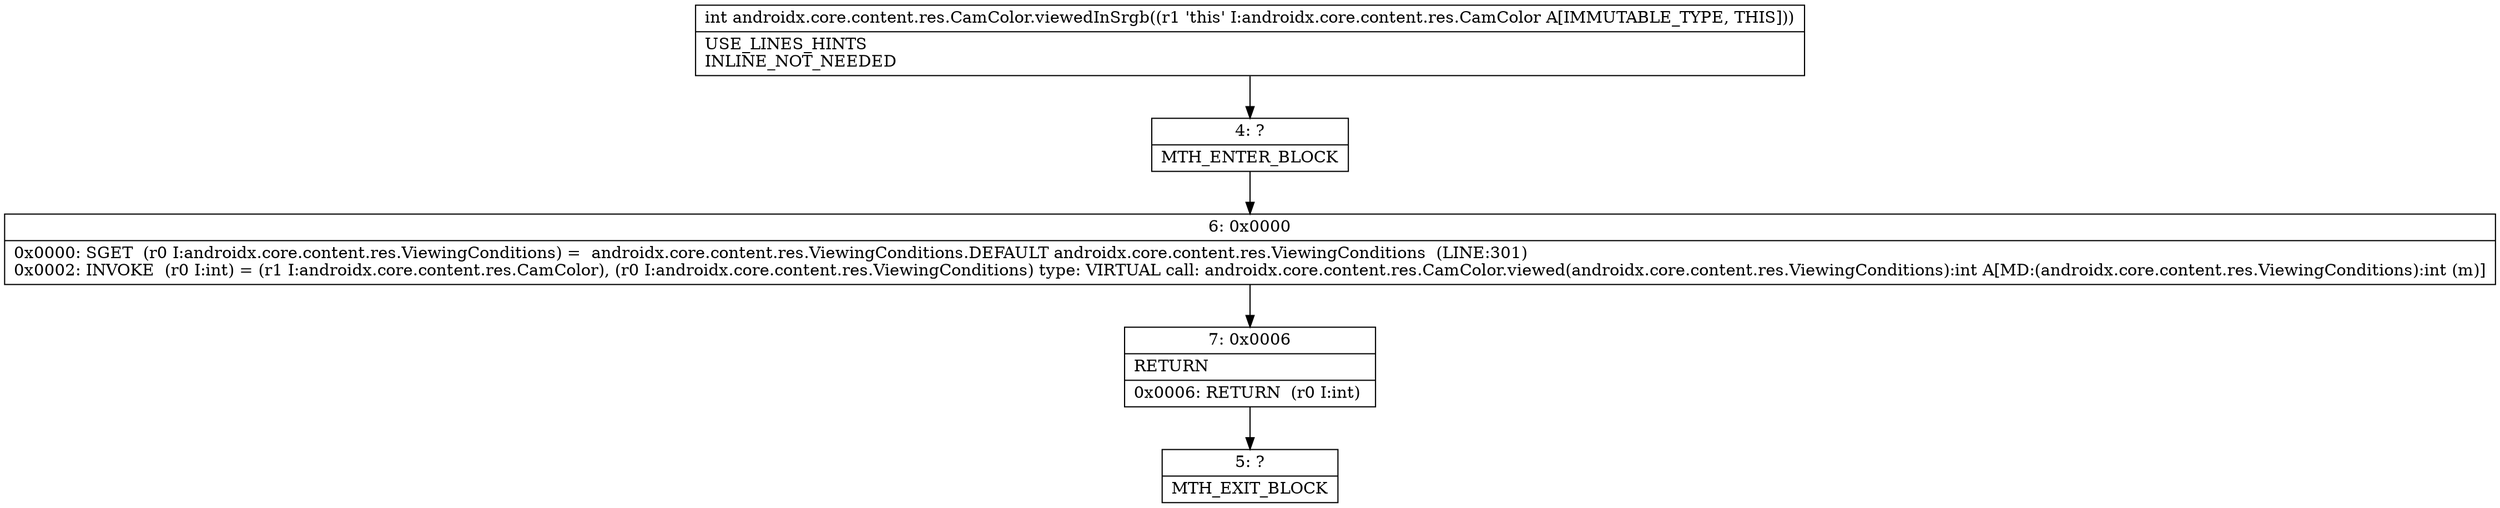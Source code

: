 digraph "CFG forandroidx.core.content.res.CamColor.viewedInSrgb()I" {
Node_4 [shape=record,label="{4\:\ ?|MTH_ENTER_BLOCK\l}"];
Node_6 [shape=record,label="{6\:\ 0x0000|0x0000: SGET  (r0 I:androidx.core.content.res.ViewingConditions) =  androidx.core.content.res.ViewingConditions.DEFAULT androidx.core.content.res.ViewingConditions  (LINE:301)\l0x0002: INVOKE  (r0 I:int) = (r1 I:androidx.core.content.res.CamColor), (r0 I:androidx.core.content.res.ViewingConditions) type: VIRTUAL call: androidx.core.content.res.CamColor.viewed(androidx.core.content.res.ViewingConditions):int A[MD:(androidx.core.content.res.ViewingConditions):int (m)]\l}"];
Node_7 [shape=record,label="{7\:\ 0x0006|RETURN\l|0x0006: RETURN  (r0 I:int) \l}"];
Node_5 [shape=record,label="{5\:\ ?|MTH_EXIT_BLOCK\l}"];
MethodNode[shape=record,label="{int androidx.core.content.res.CamColor.viewedInSrgb((r1 'this' I:androidx.core.content.res.CamColor A[IMMUTABLE_TYPE, THIS]))  | USE_LINES_HINTS\lINLINE_NOT_NEEDED\l}"];
MethodNode -> Node_4;Node_4 -> Node_6;
Node_6 -> Node_7;
Node_7 -> Node_5;
}

